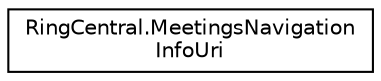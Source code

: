 digraph "Graphical Class Hierarchy"
{
 // LATEX_PDF_SIZE
  edge [fontname="Helvetica",fontsize="10",labelfontname="Helvetica",labelfontsize="10"];
  node [fontname="Helvetica",fontsize="10",shape=record];
  rankdir="LR";
  Node0 [label="RingCentral.MeetingsNavigation\lInfoUri",height=0.2,width=0.4,color="black", fillcolor="white", style="filled",URL="$classRingCentral_1_1MeetingsNavigationInfoUri.html",tooltip=" "];
}
